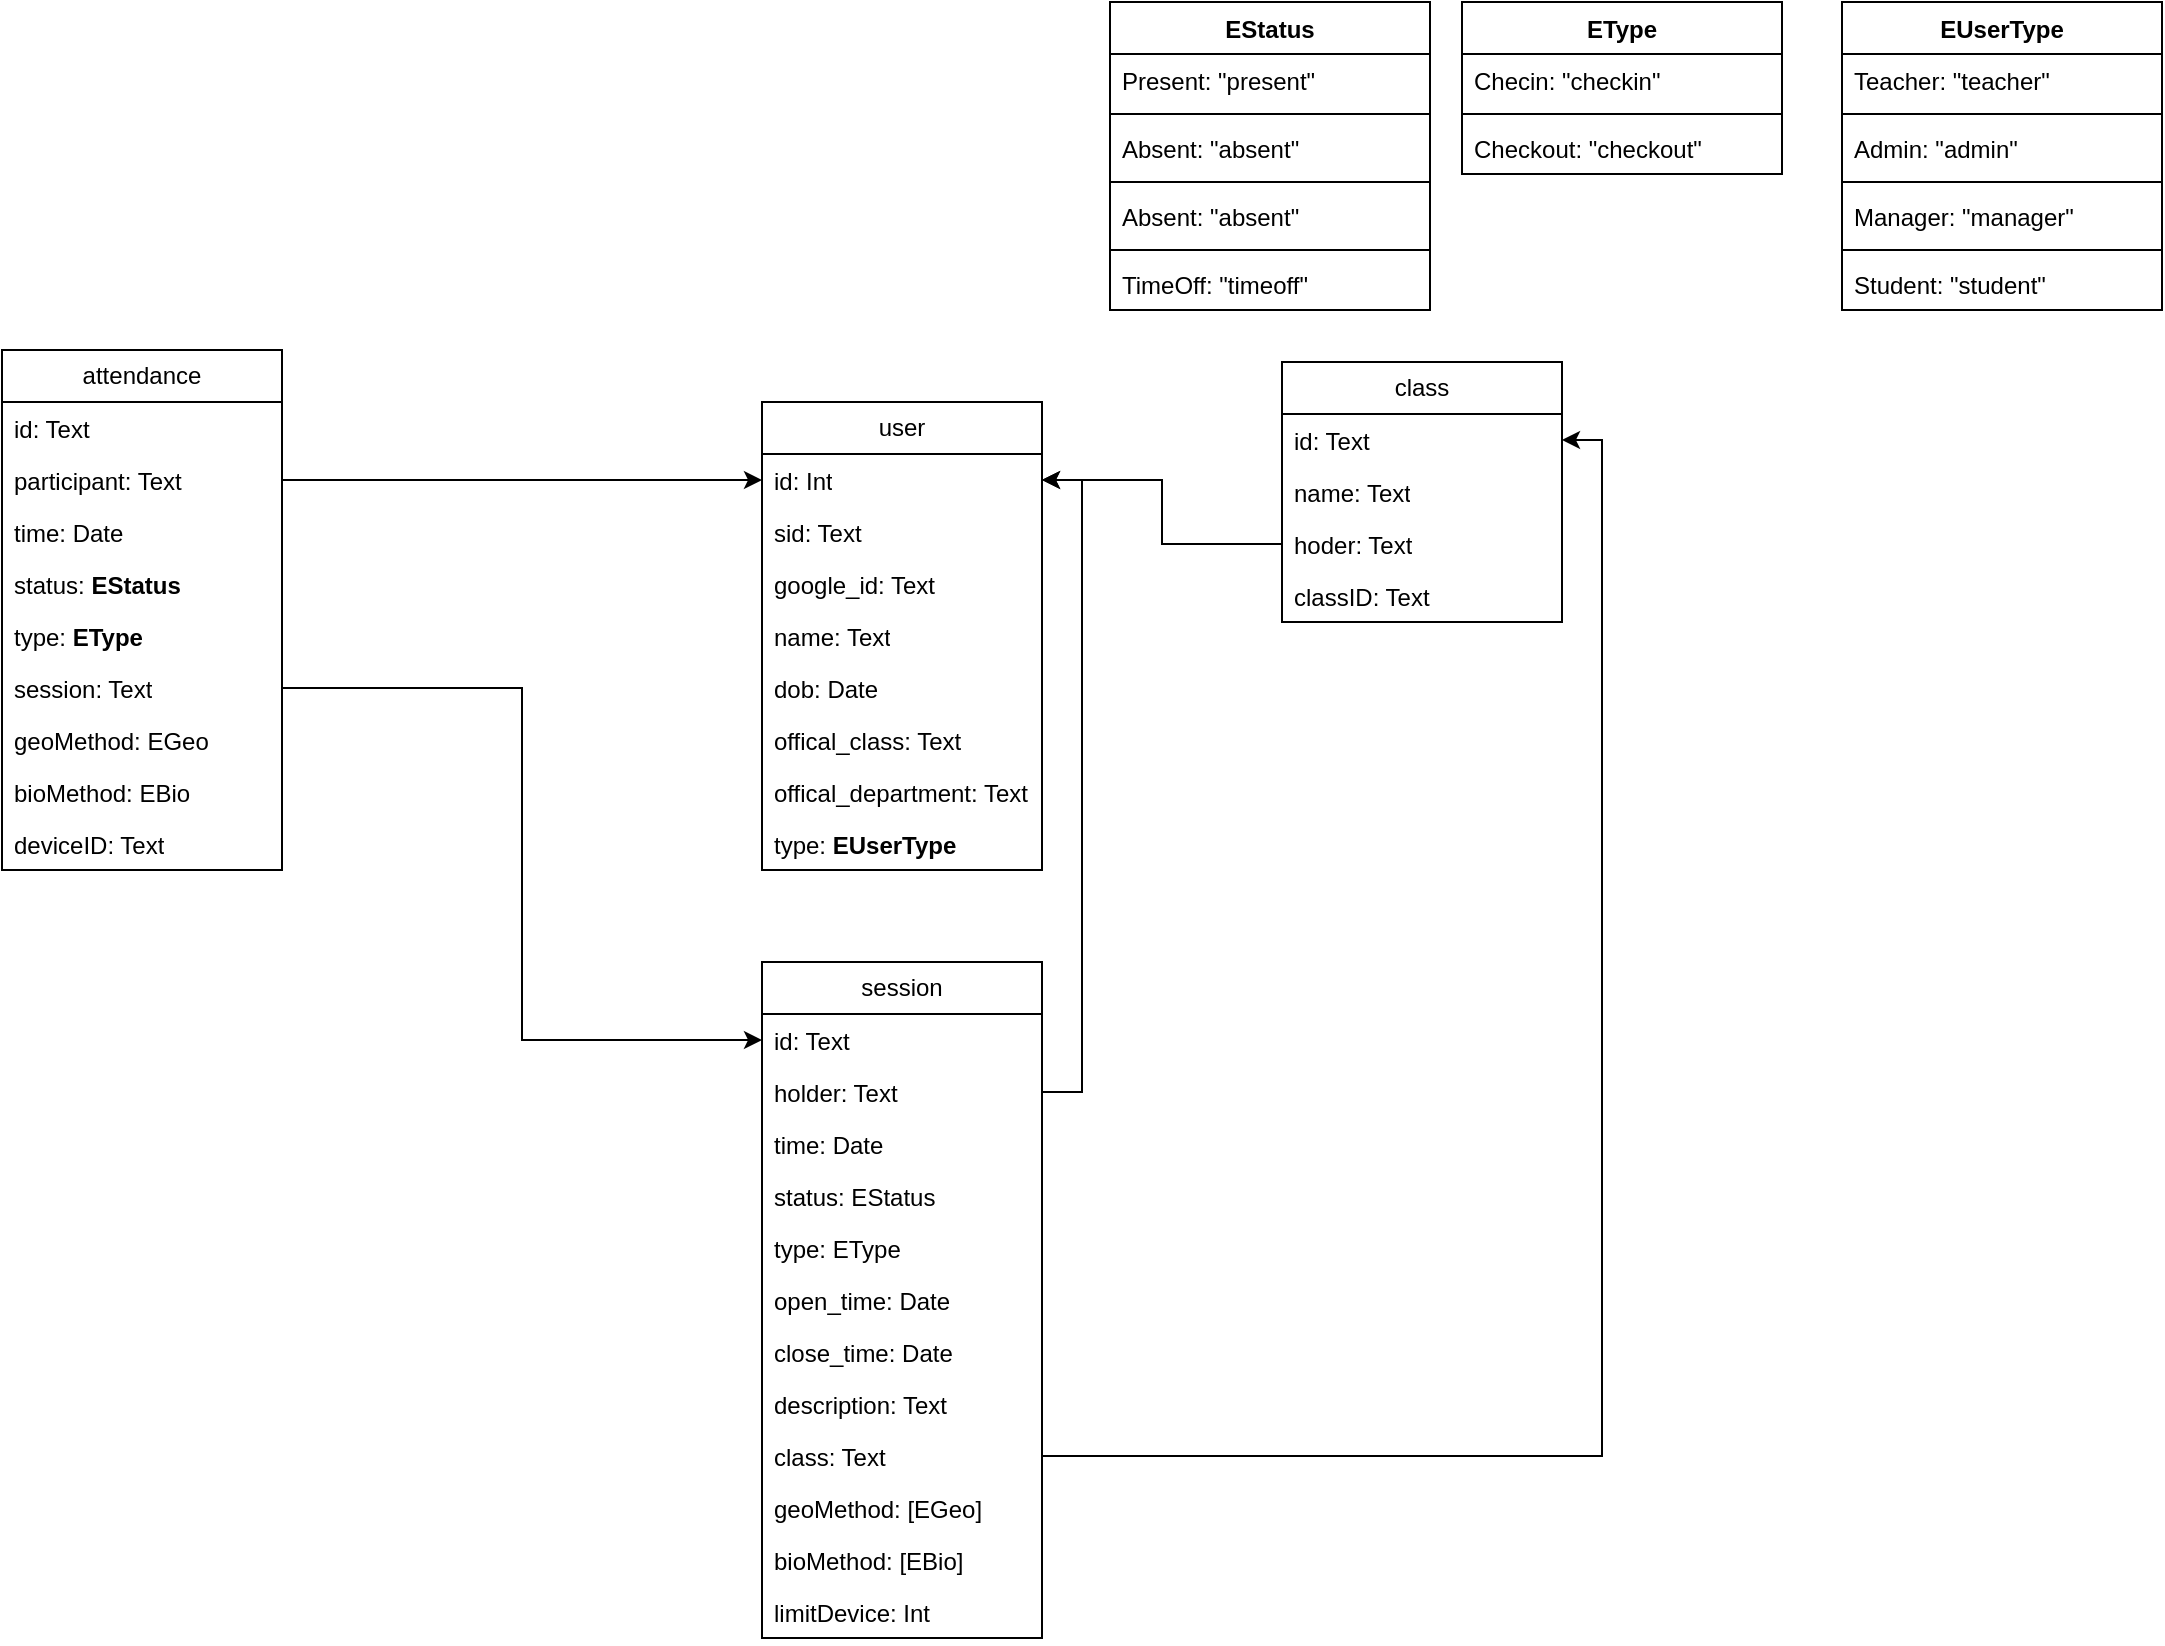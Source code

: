 <mxfile version="24.7.6">
  <diagram name="Page-1" id="Y35_7NlFTCD7RoX85z8_">
    <mxGraphModel dx="1638" dy="1592" grid="1" gridSize="10" guides="1" tooltips="1" connect="1" arrows="1" fold="1" page="1" pageScale="1" pageWidth="827" pageHeight="1169" math="0" shadow="0">
      <root>
        <mxCell id="0" />
        <mxCell id="1" parent="0" />
        <mxCell id="Fs7boBJUG1m-u17vLAUs-5" value="user" style="swimlane;fontStyle=0;childLayout=stackLayout;horizontal=1;startSize=26;fillColor=none;horizontalStack=0;resizeParent=1;resizeParentMax=0;resizeLast=0;collapsible=1;marginBottom=0;whiteSpace=wrap;html=1;" vertex="1" parent="1">
          <mxGeometry x="80" y="70" width="140" height="234" as="geometry">
            <mxRectangle x="80" y="70" width="60" height="30" as="alternateBounds" />
          </mxGeometry>
        </mxCell>
        <mxCell id="Fs7boBJUG1m-u17vLAUs-6" value="id: Int" style="text;strokeColor=none;fillColor=none;align=left;verticalAlign=top;spacingLeft=4;spacingRight=4;overflow=hidden;rotatable=0;points=[[0,0.5],[1,0.5]];portConstraint=eastwest;whiteSpace=wrap;html=1;" vertex="1" parent="Fs7boBJUG1m-u17vLAUs-5">
          <mxGeometry y="26" width="140" height="26" as="geometry" />
        </mxCell>
        <mxCell id="Fs7boBJUG1m-u17vLAUs-9" value="sid: Text" style="text;strokeColor=none;fillColor=none;align=left;verticalAlign=top;spacingLeft=4;spacingRight=4;overflow=hidden;rotatable=0;points=[[0,0.5],[1,0.5]];portConstraint=eastwest;whiteSpace=wrap;html=1;" vertex="1" parent="Fs7boBJUG1m-u17vLAUs-5">
          <mxGeometry y="52" width="140" height="26" as="geometry" />
        </mxCell>
        <mxCell id="Fs7boBJUG1m-u17vLAUs-10" value="google_id: Text" style="text;strokeColor=none;fillColor=none;align=left;verticalAlign=top;spacingLeft=4;spacingRight=4;overflow=hidden;rotatable=0;points=[[0,0.5],[1,0.5]];portConstraint=eastwest;whiteSpace=wrap;html=1;" vertex="1" parent="Fs7boBJUG1m-u17vLAUs-5">
          <mxGeometry y="78" width="140" height="26" as="geometry" />
        </mxCell>
        <mxCell id="Fs7boBJUG1m-u17vLAUs-11" value="name: Text" style="text;strokeColor=none;fillColor=none;align=left;verticalAlign=top;spacingLeft=4;spacingRight=4;overflow=hidden;rotatable=0;points=[[0,0.5],[1,0.5]];portConstraint=eastwest;whiteSpace=wrap;html=1;" vertex="1" parent="Fs7boBJUG1m-u17vLAUs-5">
          <mxGeometry y="104" width="140" height="26" as="geometry" />
        </mxCell>
        <mxCell id="Fs7boBJUG1m-u17vLAUs-17" value="dob: Date" style="text;strokeColor=none;fillColor=none;align=left;verticalAlign=top;spacingLeft=4;spacingRight=4;overflow=hidden;rotatable=0;points=[[0,0.5],[1,0.5]];portConstraint=eastwest;whiteSpace=wrap;html=1;" vertex="1" parent="Fs7boBJUG1m-u17vLAUs-5">
          <mxGeometry y="130" width="140" height="26" as="geometry" />
        </mxCell>
        <mxCell id="Fs7boBJUG1m-u17vLAUs-18" value="offical_class: Text" style="text;strokeColor=none;fillColor=none;align=left;verticalAlign=top;spacingLeft=4;spacingRight=4;overflow=hidden;rotatable=0;points=[[0,0.5],[1,0.5]];portConstraint=eastwest;whiteSpace=wrap;html=1;" vertex="1" parent="Fs7boBJUG1m-u17vLAUs-5">
          <mxGeometry y="156" width="140" height="26" as="geometry" />
        </mxCell>
        <mxCell id="Fs7boBJUG1m-u17vLAUs-47" value="offical_department: Text" style="text;strokeColor=none;fillColor=none;align=left;verticalAlign=top;spacingLeft=4;spacingRight=4;overflow=hidden;rotatable=0;points=[[0,0.5],[1,0.5]];portConstraint=eastwest;whiteSpace=wrap;html=1;" vertex="1" parent="Fs7boBJUG1m-u17vLAUs-5">
          <mxGeometry y="182" width="140" height="26" as="geometry" />
        </mxCell>
        <mxCell id="Fs7boBJUG1m-u17vLAUs-48" value="type:&amp;nbsp;&lt;span style=&quot;font-weight: 700; text-align: center;&quot;&gt;EUserType&lt;/span&gt;" style="text;strokeColor=none;fillColor=none;align=left;verticalAlign=top;spacingLeft=4;spacingRight=4;overflow=hidden;rotatable=0;points=[[0,0.5],[1,0.5]];portConstraint=eastwest;whiteSpace=wrap;html=1;" vertex="1" parent="Fs7boBJUG1m-u17vLAUs-5">
          <mxGeometry y="208" width="140" height="26" as="geometry" />
        </mxCell>
        <mxCell id="Fs7boBJUG1m-u17vLAUs-19" value="attendance" style="swimlane;fontStyle=0;childLayout=stackLayout;horizontal=1;startSize=26;fillColor=none;horizontalStack=0;resizeParent=1;resizeParentMax=0;resizeLast=0;collapsible=1;marginBottom=0;whiteSpace=wrap;html=1;" vertex="1" parent="1">
          <mxGeometry x="-300" y="44" width="140" height="260" as="geometry" />
        </mxCell>
        <mxCell id="Fs7boBJUG1m-u17vLAUs-20" value="id: Text" style="text;strokeColor=none;fillColor=none;align=left;verticalAlign=top;spacingLeft=4;spacingRight=4;overflow=hidden;rotatable=0;points=[[0,0.5],[1,0.5]];portConstraint=eastwest;whiteSpace=wrap;html=1;" vertex="1" parent="Fs7boBJUG1m-u17vLAUs-19">
          <mxGeometry y="26" width="140" height="26" as="geometry" />
        </mxCell>
        <mxCell id="Fs7boBJUG1m-u17vLAUs-21" value="participant: Text" style="text;strokeColor=none;fillColor=none;align=left;verticalAlign=top;spacingLeft=4;spacingRight=4;overflow=hidden;rotatable=0;points=[[0,0.5],[1,0.5]];portConstraint=eastwest;whiteSpace=wrap;html=1;" vertex="1" parent="Fs7boBJUG1m-u17vLAUs-19">
          <mxGeometry y="52" width="140" height="26" as="geometry" />
        </mxCell>
        <mxCell id="Fs7boBJUG1m-u17vLAUs-22" value="time: Date" style="text;strokeColor=none;fillColor=none;align=left;verticalAlign=top;spacingLeft=4;spacingRight=4;overflow=hidden;rotatable=0;points=[[0,0.5],[1,0.5]];portConstraint=eastwest;whiteSpace=wrap;html=1;" vertex="1" parent="Fs7boBJUG1m-u17vLAUs-19">
          <mxGeometry y="78" width="140" height="26" as="geometry" />
        </mxCell>
        <mxCell id="Fs7boBJUG1m-u17vLAUs-24" value="status: &lt;b&gt;EStatus&lt;/b&gt;" style="text;strokeColor=none;fillColor=none;align=left;verticalAlign=top;spacingLeft=4;spacingRight=4;overflow=hidden;rotatable=0;points=[[0,0.5],[1,0.5]];portConstraint=eastwest;whiteSpace=wrap;html=1;" vertex="1" parent="Fs7boBJUG1m-u17vLAUs-19">
          <mxGeometry y="104" width="140" height="26" as="geometry" />
        </mxCell>
        <mxCell id="Fs7boBJUG1m-u17vLAUs-32" value="type: &lt;b&gt;EType&lt;/b&gt;" style="text;strokeColor=none;fillColor=none;align=left;verticalAlign=top;spacingLeft=4;spacingRight=4;overflow=hidden;rotatable=0;points=[[0,0.5],[1,0.5]];portConstraint=eastwest;whiteSpace=wrap;html=1;" vertex="1" parent="Fs7boBJUG1m-u17vLAUs-19">
          <mxGeometry y="130" width="140" height="26" as="geometry" />
        </mxCell>
        <mxCell id="Fs7boBJUG1m-u17vLAUs-39" value="session: Text" style="text;strokeColor=none;fillColor=none;align=left;verticalAlign=top;spacingLeft=4;spacingRight=4;overflow=hidden;rotatable=0;points=[[0,0.5],[1,0.5]];portConstraint=eastwest;whiteSpace=wrap;html=1;" vertex="1" parent="Fs7boBJUG1m-u17vLAUs-19">
          <mxGeometry y="156" width="140" height="26" as="geometry" />
        </mxCell>
        <mxCell id="Fs7boBJUG1m-u17vLAUs-74" value="geoMethod: EGeo" style="text;strokeColor=none;fillColor=none;align=left;verticalAlign=top;spacingLeft=4;spacingRight=4;overflow=hidden;rotatable=0;points=[[0,0.5],[1,0.5]];portConstraint=eastwest;whiteSpace=wrap;html=1;" vertex="1" parent="Fs7boBJUG1m-u17vLAUs-19">
          <mxGeometry y="182" width="140" height="26" as="geometry" />
        </mxCell>
        <mxCell id="Fs7boBJUG1m-u17vLAUs-75" value="bioMethod: EBio" style="text;strokeColor=none;fillColor=none;align=left;verticalAlign=top;spacingLeft=4;spacingRight=4;overflow=hidden;rotatable=0;points=[[0,0.5],[1,0.5]];portConstraint=eastwest;whiteSpace=wrap;html=1;" vertex="1" parent="Fs7boBJUG1m-u17vLAUs-19">
          <mxGeometry y="208" width="140" height="26" as="geometry" />
        </mxCell>
        <mxCell id="Fs7boBJUG1m-u17vLAUs-76" value="deviceID: Text" style="text;strokeColor=none;fillColor=none;align=left;verticalAlign=top;spacingLeft=4;spacingRight=4;overflow=hidden;rotatable=0;points=[[0,0.5],[1,0.5]];portConstraint=eastwest;whiteSpace=wrap;html=1;" vertex="1" parent="Fs7boBJUG1m-u17vLAUs-19">
          <mxGeometry y="234" width="140" height="26" as="geometry" />
        </mxCell>
        <mxCell id="Fs7boBJUG1m-u17vLAUs-23" style="edgeStyle=orthogonalEdgeStyle;rounded=0;orthogonalLoop=1;jettySize=auto;html=1;entryX=0;entryY=0.5;entryDx=0;entryDy=0;" edge="1" parent="1" source="Fs7boBJUG1m-u17vLAUs-21" target="Fs7boBJUG1m-u17vLAUs-6">
          <mxGeometry relative="1" as="geometry" />
        </mxCell>
        <mxCell id="Fs7boBJUG1m-u17vLAUs-25" value="EStatus" style="swimlane;fontStyle=1;align=center;verticalAlign=top;childLayout=stackLayout;horizontal=1;startSize=26;horizontalStack=0;resizeParent=1;resizeParentMax=0;resizeLast=0;collapsible=1;marginBottom=0;whiteSpace=wrap;html=1;" vertex="1" parent="1">
          <mxGeometry x="254" y="-130" width="160" height="154" as="geometry" />
        </mxCell>
        <mxCell id="Fs7boBJUG1m-u17vLAUs-26" value="Present: &quot;present&quot;" style="text;strokeColor=none;fillColor=none;align=left;verticalAlign=top;spacingLeft=4;spacingRight=4;overflow=hidden;rotatable=0;points=[[0,0.5],[1,0.5]];portConstraint=eastwest;whiteSpace=wrap;html=1;" vertex="1" parent="Fs7boBJUG1m-u17vLAUs-25">
          <mxGeometry y="26" width="160" height="26" as="geometry" />
        </mxCell>
        <mxCell id="Fs7boBJUG1m-u17vLAUs-27" value="" style="line;strokeWidth=1;fillColor=none;align=left;verticalAlign=middle;spacingTop=-1;spacingLeft=3;spacingRight=3;rotatable=0;labelPosition=right;points=[];portConstraint=eastwest;strokeColor=inherit;" vertex="1" parent="Fs7boBJUG1m-u17vLAUs-25">
          <mxGeometry y="52" width="160" height="8" as="geometry" />
        </mxCell>
        <mxCell id="Fs7boBJUG1m-u17vLAUs-28" value="Absent: &quot;absent&quot;" style="text;strokeColor=none;fillColor=none;align=left;verticalAlign=top;spacingLeft=4;spacingRight=4;overflow=hidden;rotatable=0;points=[[0,0.5],[1,0.5]];portConstraint=eastwest;whiteSpace=wrap;html=1;" vertex="1" parent="Fs7boBJUG1m-u17vLAUs-25">
          <mxGeometry y="60" width="160" height="26" as="geometry" />
        </mxCell>
        <mxCell id="Fs7boBJUG1m-u17vLAUs-30" value="" style="line;strokeWidth=1;fillColor=none;align=left;verticalAlign=middle;spacingTop=-1;spacingLeft=3;spacingRight=3;rotatable=0;labelPosition=right;points=[];portConstraint=eastwest;strokeColor=inherit;" vertex="1" parent="Fs7boBJUG1m-u17vLAUs-25">
          <mxGeometry y="86" width="160" height="8" as="geometry" />
        </mxCell>
        <mxCell id="Fs7boBJUG1m-u17vLAUs-31" value="Absent: &quot;absent&quot;" style="text;strokeColor=none;fillColor=none;align=left;verticalAlign=top;spacingLeft=4;spacingRight=4;overflow=hidden;rotatable=0;points=[[0,0.5],[1,0.5]];portConstraint=eastwest;whiteSpace=wrap;html=1;" vertex="1" parent="Fs7boBJUG1m-u17vLAUs-25">
          <mxGeometry y="94" width="160" height="26" as="geometry" />
        </mxCell>
        <mxCell id="Fs7boBJUG1m-u17vLAUs-58" value="" style="line;strokeWidth=1;fillColor=none;align=left;verticalAlign=middle;spacingTop=-1;spacingLeft=3;spacingRight=3;rotatable=0;labelPosition=right;points=[];portConstraint=eastwest;strokeColor=inherit;" vertex="1" parent="Fs7boBJUG1m-u17vLAUs-25">
          <mxGeometry y="120" width="160" height="8" as="geometry" />
        </mxCell>
        <mxCell id="Fs7boBJUG1m-u17vLAUs-38" value="TimeOff: &quot;timeoff&quot;" style="text;strokeColor=none;fillColor=none;align=left;verticalAlign=top;spacingLeft=4;spacingRight=4;overflow=hidden;rotatable=0;points=[[0,0.5],[1,0.5]];portConstraint=eastwest;whiteSpace=wrap;html=1;" vertex="1" parent="Fs7boBJUG1m-u17vLAUs-25">
          <mxGeometry y="128" width="160" height="26" as="geometry" />
        </mxCell>
        <mxCell id="Fs7boBJUG1m-u17vLAUs-33" value="EType" style="swimlane;fontStyle=1;align=center;verticalAlign=top;childLayout=stackLayout;horizontal=1;startSize=26;horizontalStack=0;resizeParent=1;resizeParentMax=0;resizeLast=0;collapsible=1;marginBottom=0;whiteSpace=wrap;html=1;" vertex="1" parent="1">
          <mxGeometry x="430" y="-130" width="160" height="86" as="geometry" />
        </mxCell>
        <mxCell id="Fs7boBJUG1m-u17vLAUs-34" value="Checin: &quot;checkin&quot;" style="text;strokeColor=none;fillColor=none;align=left;verticalAlign=top;spacingLeft=4;spacingRight=4;overflow=hidden;rotatable=0;points=[[0,0.5],[1,0.5]];portConstraint=eastwest;whiteSpace=wrap;html=1;" vertex="1" parent="Fs7boBJUG1m-u17vLAUs-33">
          <mxGeometry y="26" width="160" height="26" as="geometry" />
        </mxCell>
        <mxCell id="Fs7boBJUG1m-u17vLAUs-35" value="" style="line;strokeWidth=1;fillColor=none;align=left;verticalAlign=middle;spacingTop=-1;spacingLeft=3;spacingRight=3;rotatable=0;labelPosition=right;points=[];portConstraint=eastwest;strokeColor=inherit;" vertex="1" parent="Fs7boBJUG1m-u17vLAUs-33">
          <mxGeometry y="52" width="160" height="8" as="geometry" />
        </mxCell>
        <mxCell id="Fs7boBJUG1m-u17vLAUs-36" value="Checkout: &quot;checkout&quot;" style="text;strokeColor=none;fillColor=none;align=left;verticalAlign=top;spacingLeft=4;spacingRight=4;overflow=hidden;rotatable=0;points=[[0,0.5],[1,0.5]];portConstraint=eastwest;whiteSpace=wrap;html=1;" vertex="1" parent="Fs7boBJUG1m-u17vLAUs-33">
          <mxGeometry y="60" width="160" height="26" as="geometry" />
        </mxCell>
        <mxCell id="Fs7boBJUG1m-u17vLAUs-40" value="session" style="swimlane;fontStyle=0;childLayout=stackLayout;horizontal=1;startSize=26;fillColor=none;horizontalStack=0;resizeParent=1;resizeParentMax=0;resizeLast=0;collapsible=1;marginBottom=0;whiteSpace=wrap;html=1;" vertex="1" parent="1">
          <mxGeometry x="80" y="350" width="140" height="338" as="geometry" />
        </mxCell>
        <mxCell id="Fs7boBJUG1m-u17vLAUs-41" value="id: Text" style="text;strokeColor=none;fillColor=none;align=left;verticalAlign=top;spacingLeft=4;spacingRight=4;overflow=hidden;rotatable=0;points=[[0,0.5],[1,0.5]];portConstraint=eastwest;whiteSpace=wrap;html=1;" vertex="1" parent="Fs7boBJUG1m-u17vLAUs-40">
          <mxGeometry y="26" width="140" height="26" as="geometry" />
        </mxCell>
        <mxCell id="Fs7boBJUG1m-u17vLAUs-42" value="holder: Text" style="text;strokeColor=none;fillColor=none;align=left;verticalAlign=top;spacingLeft=4;spacingRight=4;overflow=hidden;rotatable=0;points=[[0,0.5],[1,0.5]];portConstraint=eastwest;whiteSpace=wrap;html=1;" vertex="1" parent="Fs7boBJUG1m-u17vLAUs-40">
          <mxGeometry y="52" width="140" height="26" as="geometry" />
        </mxCell>
        <mxCell id="Fs7boBJUG1m-u17vLAUs-43" value="time: Date" style="text;strokeColor=none;fillColor=none;align=left;verticalAlign=top;spacingLeft=4;spacingRight=4;overflow=hidden;rotatable=0;points=[[0,0.5],[1,0.5]];portConstraint=eastwest;whiteSpace=wrap;html=1;" vertex="1" parent="Fs7boBJUG1m-u17vLAUs-40">
          <mxGeometry y="78" width="140" height="26" as="geometry" />
        </mxCell>
        <mxCell id="Fs7boBJUG1m-u17vLAUs-44" value="status: EStatus" style="text;strokeColor=none;fillColor=none;align=left;verticalAlign=top;spacingLeft=4;spacingRight=4;overflow=hidden;rotatable=0;points=[[0,0.5],[1,0.5]];portConstraint=eastwest;whiteSpace=wrap;html=1;" vertex="1" parent="Fs7boBJUG1m-u17vLAUs-40">
          <mxGeometry y="104" width="140" height="26" as="geometry" />
        </mxCell>
        <mxCell id="Fs7boBJUG1m-u17vLAUs-45" value="type: EType" style="text;strokeColor=none;fillColor=none;align=left;verticalAlign=top;spacingLeft=4;spacingRight=4;overflow=hidden;rotatable=0;points=[[0,0.5],[1,0.5]];portConstraint=eastwest;whiteSpace=wrap;html=1;" vertex="1" parent="Fs7boBJUG1m-u17vLAUs-40">
          <mxGeometry y="130" width="140" height="26" as="geometry" />
        </mxCell>
        <mxCell id="Fs7boBJUG1m-u17vLAUs-46" value="open_time: Date" style="text;strokeColor=none;fillColor=none;align=left;verticalAlign=top;spacingLeft=4;spacingRight=4;overflow=hidden;rotatable=0;points=[[0,0.5],[1,0.5]];portConstraint=eastwest;whiteSpace=wrap;html=1;" vertex="1" parent="Fs7boBJUG1m-u17vLAUs-40">
          <mxGeometry y="156" width="140" height="26" as="geometry" />
        </mxCell>
        <mxCell id="Fs7boBJUG1m-u17vLAUs-59" value="close_time: Date" style="text;strokeColor=none;fillColor=none;align=left;verticalAlign=top;spacingLeft=4;spacingRight=4;overflow=hidden;rotatable=0;points=[[0,0.5],[1,0.5]];portConstraint=eastwest;whiteSpace=wrap;html=1;" vertex="1" parent="Fs7boBJUG1m-u17vLAUs-40">
          <mxGeometry y="182" width="140" height="26" as="geometry" />
        </mxCell>
        <mxCell id="Fs7boBJUG1m-u17vLAUs-68" value="description: Text" style="text;strokeColor=none;fillColor=none;align=left;verticalAlign=top;spacingLeft=4;spacingRight=4;overflow=hidden;rotatable=0;points=[[0,0.5],[1,0.5]];portConstraint=eastwest;whiteSpace=wrap;html=1;" vertex="1" parent="Fs7boBJUG1m-u17vLAUs-40">
          <mxGeometry y="208" width="140" height="26" as="geometry" />
        </mxCell>
        <mxCell id="Fs7boBJUG1m-u17vLAUs-71" value="class: Text" style="text;strokeColor=none;fillColor=none;align=left;verticalAlign=top;spacingLeft=4;spacingRight=4;overflow=hidden;rotatable=0;points=[[0,0.5],[1,0.5]];portConstraint=eastwest;whiteSpace=wrap;html=1;" vertex="1" parent="Fs7boBJUG1m-u17vLAUs-40">
          <mxGeometry y="234" width="140" height="26" as="geometry" />
        </mxCell>
        <mxCell id="Fs7boBJUG1m-u17vLAUs-77" value="geoMethod: [EGeo]" style="text;strokeColor=none;fillColor=none;align=left;verticalAlign=top;spacingLeft=4;spacingRight=4;overflow=hidden;rotatable=0;points=[[0,0.5],[1,0.5]];portConstraint=eastwest;whiteSpace=wrap;html=1;" vertex="1" parent="Fs7boBJUG1m-u17vLAUs-40">
          <mxGeometry y="260" width="140" height="26" as="geometry" />
        </mxCell>
        <mxCell id="Fs7boBJUG1m-u17vLAUs-78" value="bioMethod: [EBio]" style="text;strokeColor=none;fillColor=none;align=left;verticalAlign=top;spacingLeft=4;spacingRight=4;overflow=hidden;rotatable=0;points=[[0,0.5],[1,0.5]];portConstraint=eastwest;whiteSpace=wrap;html=1;" vertex="1" parent="Fs7boBJUG1m-u17vLAUs-40">
          <mxGeometry y="286" width="140" height="26" as="geometry" />
        </mxCell>
        <mxCell id="Fs7boBJUG1m-u17vLAUs-79" value="limitDevice: Int" style="text;strokeColor=none;fillColor=none;align=left;verticalAlign=top;spacingLeft=4;spacingRight=4;overflow=hidden;rotatable=0;points=[[0,0.5],[1,0.5]];portConstraint=eastwest;whiteSpace=wrap;html=1;" vertex="1" parent="Fs7boBJUG1m-u17vLAUs-40">
          <mxGeometry y="312" width="140" height="26" as="geometry" />
        </mxCell>
        <mxCell id="Fs7boBJUG1m-u17vLAUs-49" value="EUserType" style="swimlane;fontStyle=1;align=center;verticalAlign=top;childLayout=stackLayout;horizontal=1;startSize=26;horizontalStack=0;resizeParent=1;resizeParentMax=0;resizeLast=0;collapsible=1;marginBottom=0;whiteSpace=wrap;html=1;" vertex="1" parent="1">
          <mxGeometry x="620" y="-130" width="160" height="154" as="geometry" />
        </mxCell>
        <mxCell id="Fs7boBJUG1m-u17vLAUs-50" value="Teacher: &quot;teacher&quot;" style="text;strokeColor=none;fillColor=none;align=left;verticalAlign=top;spacingLeft=4;spacingRight=4;overflow=hidden;rotatable=0;points=[[0,0.5],[1,0.5]];portConstraint=eastwest;whiteSpace=wrap;html=1;" vertex="1" parent="Fs7boBJUG1m-u17vLAUs-49">
          <mxGeometry y="26" width="160" height="26" as="geometry" />
        </mxCell>
        <mxCell id="Fs7boBJUG1m-u17vLAUs-51" value="" style="line;strokeWidth=1;fillColor=none;align=left;verticalAlign=middle;spacingTop=-1;spacingLeft=3;spacingRight=3;rotatable=0;labelPosition=right;points=[];portConstraint=eastwest;strokeColor=inherit;" vertex="1" parent="Fs7boBJUG1m-u17vLAUs-49">
          <mxGeometry y="52" width="160" height="8" as="geometry" />
        </mxCell>
        <mxCell id="Fs7boBJUG1m-u17vLAUs-52" value="Admin: &quot;admin&quot;" style="text;strokeColor=none;fillColor=none;align=left;verticalAlign=top;spacingLeft=4;spacingRight=4;overflow=hidden;rotatable=0;points=[[0,0.5],[1,0.5]];portConstraint=eastwest;whiteSpace=wrap;html=1;" vertex="1" parent="Fs7boBJUG1m-u17vLAUs-49">
          <mxGeometry y="60" width="160" height="26" as="geometry" />
        </mxCell>
        <mxCell id="Fs7boBJUG1m-u17vLAUs-53" value="" style="line;strokeWidth=1;fillColor=none;align=left;verticalAlign=middle;spacingTop=-1;spacingLeft=3;spacingRight=3;rotatable=0;labelPosition=right;points=[];portConstraint=eastwest;strokeColor=inherit;" vertex="1" parent="Fs7boBJUG1m-u17vLAUs-49">
          <mxGeometry y="86" width="160" height="8" as="geometry" />
        </mxCell>
        <mxCell id="Fs7boBJUG1m-u17vLAUs-54" value="Manager: &quot;manager&quot;" style="text;strokeColor=none;fillColor=none;align=left;verticalAlign=top;spacingLeft=4;spacingRight=4;overflow=hidden;rotatable=0;points=[[0,0.5],[1,0.5]];portConstraint=eastwest;whiteSpace=wrap;html=1;" vertex="1" parent="Fs7boBJUG1m-u17vLAUs-49">
          <mxGeometry y="94" width="160" height="26" as="geometry" />
        </mxCell>
        <mxCell id="Fs7boBJUG1m-u17vLAUs-55" value="" style="line;strokeWidth=1;fillColor=none;align=left;verticalAlign=middle;spacingTop=-1;spacingLeft=3;spacingRight=3;rotatable=0;labelPosition=right;points=[];portConstraint=eastwest;strokeColor=inherit;" vertex="1" parent="Fs7boBJUG1m-u17vLAUs-49">
          <mxGeometry y="120" width="160" height="8" as="geometry" />
        </mxCell>
        <mxCell id="Fs7boBJUG1m-u17vLAUs-56" value="Student: &quot;student&quot;" style="text;strokeColor=none;fillColor=none;align=left;verticalAlign=top;spacingLeft=4;spacingRight=4;overflow=hidden;rotatable=0;points=[[0,0.5],[1,0.5]];portConstraint=eastwest;whiteSpace=wrap;html=1;" vertex="1" parent="Fs7boBJUG1m-u17vLAUs-49">
          <mxGeometry y="128" width="160" height="26" as="geometry" />
        </mxCell>
        <mxCell id="Fs7boBJUG1m-u17vLAUs-57" style="edgeStyle=orthogonalEdgeStyle;rounded=0;orthogonalLoop=1;jettySize=auto;html=1;entryX=1;entryY=0.5;entryDx=0;entryDy=0;exitX=1;exitY=0.5;exitDx=0;exitDy=0;" edge="1" parent="1" source="Fs7boBJUG1m-u17vLAUs-42" target="Fs7boBJUG1m-u17vLAUs-6">
          <mxGeometry relative="1" as="geometry" />
        </mxCell>
        <mxCell id="Fs7boBJUG1m-u17vLAUs-60" value="class" style="swimlane;fontStyle=0;childLayout=stackLayout;horizontal=1;startSize=26;fillColor=none;horizontalStack=0;resizeParent=1;resizeParentMax=0;resizeLast=0;collapsible=1;marginBottom=0;whiteSpace=wrap;html=1;" vertex="1" parent="1">
          <mxGeometry x="340" y="50" width="140" height="130" as="geometry" />
        </mxCell>
        <mxCell id="Fs7boBJUG1m-u17vLAUs-61" value="id: Text" style="text;strokeColor=none;fillColor=none;align=left;verticalAlign=top;spacingLeft=4;spacingRight=4;overflow=hidden;rotatable=0;points=[[0,0.5],[1,0.5]];portConstraint=eastwest;whiteSpace=wrap;html=1;" vertex="1" parent="Fs7boBJUG1m-u17vLAUs-60">
          <mxGeometry y="26" width="140" height="26" as="geometry" />
        </mxCell>
        <mxCell id="Fs7boBJUG1m-u17vLAUs-62" value="name: Text" style="text;strokeColor=none;fillColor=none;align=left;verticalAlign=top;spacingLeft=4;spacingRight=4;overflow=hidden;rotatable=0;points=[[0,0.5],[1,0.5]];portConstraint=eastwest;whiteSpace=wrap;html=1;" vertex="1" parent="Fs7boBJUG1m-u17vLAUs-60">
          <mxGeometry y="52" width="140" height="26" as="geometry" />
        </mxCell>
        <mxCell id="Fs7boBJUG1m-u17vLAUs-63" value="hoder: Text" style="text;strokeColor=none;fillColor=none;align=left;verticalAlign=top;spacingLeft=4;spacingRight=4;overflow=hidden;rotatable=0;points=[[0,0.5],[1,0.5]];portConstraint=eastwest;whiteSpace=wrap;html=1;" vertex="1" parent="Fs7boBJUG1m-u17vLAUs-60">
          <mxGeometry y="78" width="140" height="26" as="geometry" />
        </mxCell>
        <mxCell id="Fs7boBJUG1m-u17vLAUs-73" value="classID: Text" style="text;strokeColor=none;fillColor=none;align=left;verticalAlign=top;spacingLeft=4;spacingRight=4;overflow=hidden;rotatable=0;points=[[0,0.5],[1,0.5]];portConstraint=eastwest;whiteSpace=wrap;html=1;" vertex="1" parent="Fs7boBJUG1m-u17vLAUs-60">
          <mxGeometry y="104" width="140" height="26" as="geometry" />
        </mxCell>
        <mxCell id="Fs7boBJUG1m-u17vLAUs-69" style="edgeStyle=orthogonalEdgeStyle;rounded=0;orthogonalLoop=1;jettySize=auto;html=1;entryX=1;entryY=0.5;entryDx=0;entryDy=0;" edge="1" parent="1" source="Fs7boBJUG1m-u17vLAUs-63" target="Fs7boBJUG1m-u17vLAUs-6">
          <mxGeometry relative="1" as="geometry" />
        </mxCell>
        <mxCell id="Fs7boBJUG1m-u17vLAUs-70" style="edgeStyle=orthogonalEdgeStyle;rounded=0;orthogonalLoop=1;jettySize=auto;html=1;entryX=0;entryY=0.5;entryDx=0;entryDy=0;" edge="1" parent="1" source="Fs7boBJUG1m-u17vLAUs-39" target="Fs7boBJUG1m-u17vLAUs-41">
          <mxGeometry relative="1" as="geometry" />
        </mxCell>
        <mxCell id="Fs7boBJUG1m-u17vLAUs-72" style="edgeStyle=orthogonalEdgeStyle;rounded=0;orthogonalLoop=1;jettySize=auto;html=1;entryX=1;entryY=0.5;entryDx=0;entryDy=0;" edge="1" parent="1" source="Fs7boBJUG1m-u17vLAUs-71" target="Fs7boBJUG1m-u17vLAUs-61">
          <mxGeometry relative="1" as="geometry" />
        </mxCell>
      </root>
    </mxGraphModel>
  </diagram>
</mxfile>
